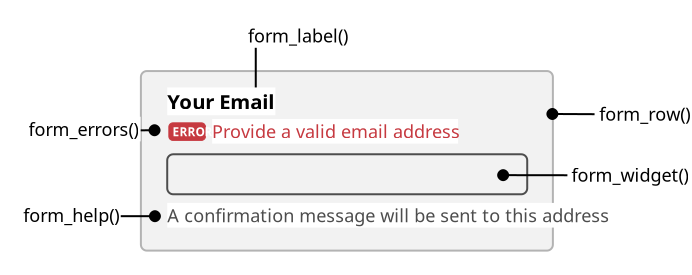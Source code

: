 <?xml version="1.0" encoding="UTF-8"?>
<dia:diagram xmlns:dia="http://www.lysator.liu.se/~alla/dia/">
  <dia:layer name="Background" visible="true" active="true">
    <dia:object type="Standard - Box" version="0" id="O0">
      <dia:attribute name="obj_pos">
        <dia:point val="24.136,15.457"/>
      </dia:attribute>
      <dia:attribute name="obj_bb">
        <dia:rectangle val="24.086,15.406;58.451,29.093"/>
      </dia:attribute>
      <dia:attribute name="elem_corner">
        <dia:point val="24.136,15.457"/>
      </dia:attribute>
      <dia:attribute name="elem_width">
        <dia:real val="34.265"/>
      </dia:attribute>
      <dia:attribute name="elem_height">
        <dia:real val="13.586"/>
      </dia:attribute>
      <dia:attribute name="border_width">
        <dia:real val="0.1"/>
      </dia:attribute>
      <dia:attribute name="border_color">
        <dia:color val="#ffffff"/>
      </dia:attribute>
      <dia:attribute name="show_background">
        <dia:boolean val="true"/>
      </dia:attribute>
    </dia:object>
    <dia:object type="Flowchart - Box" version="0" id="O1">
      <dia:attribute name="obj_pos">
        <dia:point val="31.081,18.909"/>
      </dia:attribute>
      <dia:attribute name="obj_bb">
        <dia:rectangle val="31.031,18.859;51.729,27.938"/>
      </dia:attribute>
      <dia:attribute name="elem_corner">
        <dia:point val="31.081,18.909"/>
      </dia:attribute>
      <dia:attribute name="elem_width">
        <dia:real val="20.599"/>
      </dia:attribute>
      <dia:attribute name="elem_height">
        <dia:real val="8.979"/>
      </dia:attribute>
      <dia:attribute name="border_width">
        <dia:real val="0.1"/>
      </dia:attribute>
      <dia:attribute name="border_color">
        <dia:color val="#b3b3b3"/>
      </dia:attribute>
      <dia:attribute name="inner_color">
        <dia:color val="#f2f2f2"/>
      </dia:attribute>
      <dia:attribute name="show_background">
        <dia:boolean val="false"/>
      </dia:attribute>
      <dia:attribute name="corner_radius">
        <dia:real val="0.3"/>
      </dia:attribute>
      <dia:attribute name="padding">
        <dia:real val="0"/>
      </dia:attribute>
      <dia:attribute name="text">
        <dia:composite type="text">
          <dia:attribute name="string">
            <dia:string>##</dia:string>
          </dia:attribute>
          <dia:attribute name="font">
            <dia:font family="PT Sans Narrow" style="8" name="Courier"/>
          </dia:attribute>
          <dia:attribute name="height">
            <dia:real val="1.27"/>
          </dia:attribute>
          <dia:attribute name="pos">
            <dia:point val="31.031,23.796"/>
          </dia:attribute>
          <dia:attribute name="color">
            <dia:color val="#4d4d4d"/>
          </dia:attribute>
          <dia:attribute name="alignment">
            <dia:enum val="0"/>
          </dia:attribute>
        </dia:composite>
      </dia:attribute>
    </dia:object>
    <dia:object type="Standard - Line" version="0" id="O2">
      <dia:attribute name="obj_pos">
        <dia:point val="36.824,17.695"/>
      </dia:attribute>
      <dia:attribute name="obj_bb">
        <dia:rectangle val="36.504,17.645;37.145,20.766"/>
      </dia:attribute>
      <dia:attribute name="conn_endpoints">
        <dia:point val="36.824,17.695"/>
        <dia:point val="36.824,20.695"/>
      </dia:attribute>
      <dia:attribute name="numcp">
        <dia:int val="1"/>
      </dia:attribute>
      <dia:attribute name="end_arrow">
        <dia:enum val="8"/>
      </dia:attribute>
      <dia:attribute name="end_arrow_length">
        <dia:real val="0.5"/>
      </dia:attribute>
      <dia:attribute name="end_arrow_width">
        <dia:real val="0.5"/>
      </dia:attribute>
    </dia:object>
    <dia:object type="Standard - Text" version="1" id="O3">
      <dia:attribute name="obj_pos">
        <dia:point val="32.397,20.817"/>
      </dia:attribute>
      <dia:attribute name="obj_bb">
        <dia:rectangle val="32.397,19.785;36.23,21.097"/>
      </dia:attribute>
      <dia:attribute name="text">
        <dia:composite type="text">
          <dia:attribute name="string">
            <dia:string>#Your Email#</dia:string>
          </dia:attribute>
          <dia:attribute name="font">
            <dia:font family="PT Sans Narrow" style="80" name="Courier"/>
          </dia:attribute>
          <dia:attribute name="height">
            <dia:real val="1.27"/>
          </dia:attribute>
          <dia:attribute name="pos">
            <dia:point val="32.397,20.817"/>
          </dia:attribute>
          <dia:attribute name="color">
            <dia:color val="#000000"/>
          </dia:attribute>
          <dia:attribute name="alignment">
            <dia:enum val="0"/>
          </dia:attribute>
        </dia:composite>
      </dia:attribute>
      <dia:attribute name="valign">
        <dia:enum val="3"/>
      </dia:attribute>
      <dia:attribute name="fill_color">
        <dia:color val="#ffffff"/>
      </dia:attribute>
      <dia:attribute name="show_background">
        <dia:boolean val="true"/>
      </dia:attribute>
    </dia:object>
    <dia:object type="Flowchart - Box" version="0" id="O4">
      <dia:attribute name="obj_pos">
        <dia:point val="32.397,23.071"/>
      </dia:attribute>
      <dia:attribute name="obj_bb">
        <dia:rectangle val="32.347,23.021;50.447,25.121"/>
      </dia:attribute>
      <dia:attribute name="elem_corner">
        <dia:point val="32.397,23.071"/>
      </dia:attribute>
      <dia:attribute name="elem_width">
        <dia:real val="18"/>
      </dia:attribute>
      <dia:attribute name="elem_height">
        <dia:real val="2"/>
      </dia:attribute>
      <dia:attribute name="border_width">
        <dia:real val="0.1"/>
      </dia:attribute>
      <dia:attribute name="border_color">
        <dia:color val="#4d4d4d"/>
      </dia:attribute>
      <dia:attribute name="inner_color">
        <dia:color val="#f2f2f2"/>
      </dia:attribute>
      <dia:attribute name="show_background">
        <dia:boolean val="true"/>
      </dia:attribute>
      <dia:attribute name="corner_radius">
        <dia:real val="0.3"/>
      </dia:attribute>
      <dia:attribute name="padding">
        <dia:real val="0"/>
      </dia:attribute>
      <dia:attribute name="text">
        <dia:composite type="text">
          <dia:attribute name="string">
            <dia:string>##</dia:string>
          </dia:attribute>
          <dia:attribute name="font">
            <dia:font family="PT Sans Narrow" style="8" name="Courier"/>
          </dia:attribute>
          <dia:attribute name="height">
            <dia:real val="1.27"/>
          </dia:attribute>
          <dia:attribute name="pos">
            <dia:point val="32.347,24.468"/>
          </dia:attribute>
          <dia:attribute name="color">
            <dia:color val="#4d4d4d"/>
          </dia:attribute>
          <dia:attribute name="alignment">
            <dia:enum val="0"/>
          </dia:attribute>
        </dia:composite>
      </dia:attribute>
    </dia:object>
    <dia:object type="Standard - Text" version="1" id="O5">
      <dia:attribute name="obj_pos">
        <dia:point val="32.397,26.471"/>
      </dia:attribute>
      <dia:attribute name="obj_bb">
        <dia:rectangle val="32.397,25.551;48.315,26.721"/>
      </dia:attribute>
      <dia:attribute name="text">
        <dia:composite type="text">
          <dia:attribute name="string">
            <dia:string>#A confirmation message will be sent to this address#</dia:string>
          </dia:attribute>
          <dia:attribute name="font">
            <dia:font family="PT Sans Narrow" style="0" name="Courier"/>
          </dia:attribute>
          <dia:attribute name="height">
            <dia:real val="1.129"/>
          </dia:attribute>
          <dia:attribute name="pos">
            <dia:point val="32.397,26.471"/>
          </dia:attribute>
          <dia:attribute name="color">
            <dia:color val="#4d4d4d"/>
          </dia:attribute>
          <dia:attribute name="alignment">
            <dia:enum val="0"/>
          </dia:attribute>
        </dia:composite>
      </dia:attribute>
      <dia:attribute name="valign">
        <dia:enum val="3"/>
      </dia:attribute>
      <dia:attribute name="fill_color">
        <dia:color val="#ffffff"/>
      </dia:attribute>
      <dia:attribute name="show_background">
        <dia:boolean val="true"/>
      </dia:attribute>
    </dia:object>
    <dia:object type="Standard - Text" version="1" id="O6">
      <dia:attribute name="obj_pos">
        <dia:point val="34.642,22.273"/>
      </dia:attribute>
      <dia:attribute name="obj_bb">
        <dia:rectangle val="34.642,21.353;43.685,22.523"/>
      </dia:attribute>
      <dia:attribute name="text">
        <dia:composite type="text">
          <dia:attribute name="string">
            <dia:string>#Provide a valid email address#</dia:string>
          </dia:attribute>
          <dia:attribute name="font">
            <dia:font family="PT Sans Narrow" style="0" name="Courier"/>
          </dia:attribute>
          <dia:attribute name="height">
            <dia:real val="1.129"/>
          </dia:attribute>
          <dia:attribute name="pos">
            <dia:point val="34.642,22.273"/>
          </dia:attribute>
          <dia:attribute name="color">
            <dia:color val="#c63940"/>
          </dia:attribute>
          <dia:attribute name="alignment">
            <dia:enum val="0"/>
          </dia:attribute>
        </dia:composite>
      </dia:attribute>
      <dia:attribute name="valign">
        <dia:enum val="3"/>
      </dia:attribute>
      <dia:attribute name="fill_color">
        <dia:color val="#ffffff"/>
      </dia:attribute>
      <dia:attribute name="show_background">
        <dia:boolean val="true"/>
      </dia:attribute>
    </dia:object>
    <dia:object type="Standard - Text" version="1" id="O7">
      <dia:attribute name="obj_pos">
        <dia:point val="36.44,17.482"/>
      </dia:attribute>
      <dia:attribute name="obj_bb">
        <dia:rectangle val="36.44,16.562;40.157,17.732"/>
      </dia:attribute>
      <dia:attribute name="text">
        <dia:composite type="text">
          <dia:attribute name="string">
            <dia:string>#form_label()#</dia:string>
          </dia:attribute>
          <dia:attribute name="font">
            <dia:font family="PT Sans Narrow" style="0" name="Courier"/>
          </dia:attribute>
          <dia:attribute name="height">
            <dia:real val="1.129"/>
          </dia:attribute>
          <dia:attribute name="pos">
            <dia:point val="36.44,17.482"/>
          </dia:attribute>
          <dia:attribute name="color">
            <dia:color val="#000000"/>
          </dia:attribute>
          <dia:attribute name="alignment">
            <dia:enum val="0"/>
          </dia:attribute>
        </dia:composite>
      </dia:attribute>
      <dia:attribute name="valign">
        <dia:enum val="3"/>
      </dia:attribute>
      <dia:attribute name="fill_color">
        <dia:color val="#ffffff"/>
      </dia:attribute>
      <dia:attribute name="show_background">
        <dia:boolean val="true"/>
      </dia:attribute>
    </dia:object>
    <dia:object type="Standard - Line" version="0" id="O8">
      <dia:attribute name="obj_pos">
        <dia:point val="29.719,21.883"/>
      </dia:attribute>
      <dia:attribute name="obj_bb">
        <dia:rectangle val="29.669,21.548;32.083,22.19"/>
      </dia:attribute>
      <dia:attribute name="conn_endpoints">
        <dia:point val="29.719,21.883"/>
        <dia:point val="32.013,21.867"/>
      </dia:attribute>
      <dia:attribute name="numcp">
        <dia:int val="1"/>
      </dia:attribute>
      <dia:attribute name="end_arrow">
        <dia:enum val="8"/>
      </dia:attribute>
      <dia:attribute name="end_arrow_length">
        <dia:real val="0.5"/>
      </dia:attribute>
      <dia:attribute name="end_arrow_width">
        <dia:real val="0.5"/>
      </dia:attribute>
    </dia:object>
    <dia:object type="Standard - Text" version="1" id="O9">
      <dia:attribute name="obj_pos">
        <dia:point val="25.461,22.161"/>
      </dia:attribute>
      <dia:attribute name="obj_bb">
        <dia:rectangle val="25.461,21.241;29.444,22.411"/>
      </dia:attribute>
      <dia:attribute name="text">
        <dia:composite type="text">
          <dia:attribute name="string">
            <dia:string>#form_errors()#</dia:string>
          </dia:attribute>
          <dia:attribute name="font">
            <dia:font family="PT Sans Narrow" style="0" name="Courier"/>
          </dia:attribute>
          <dia:attribute name="height">
            <dia:real val="1.129"/>
          </dia:attribute>
          <dia:attribute name="pos">
            <dia:point val="25.461,22.161"/>
          </dia:attribute>
          <dia:attribute name="color">
            <dia:color val="#000000"/>
          </dia:attribute>
          <dia:attribute name="alignment">
            <dia:enum val="0"/>
          </dia:attribute>
        </dia:composite>
      </dia:attribute>
      <dia:attribute name="valign">
        <dia:enum val="3"/>
      </dia:attribute>
      <dia:attribute name="fill_color">
        <dia:color val="#ffffff"/>
      </dia:attribute>
      <dia:attribute name="show_background">
        <dia:boolean val="true"/>
      </dia:attribute>
    </dia:object>
    <dia:object type="Standard - Line" version="0" id="O10">
      <dia:attribute name="obj_pos">
        <dia:point val="53.764,21.066"/>
      </dia:attribute>
      <dia:attribute name="obj_bb">
        <dia:rectangle val="51.334,20.735;53.815,21.376"/>
      </dia:attribute>
      <dia:attribute name="conn_endpoints">
        <dia:point val="53.764,21.066"/>
        <dia:point val="51.405,21.055"/>
      </dia:attribute>
      <dia:attribute name="numcp">
        <dia:int val="1"/>
      </dia:attribute>
      <dia:attribute name="end_arrow">
        <dia:enum val="8"/>
      </dia:attribute>
      <dia:attribute name="end_arrow_length">
        <dia:real val="0.5"/>
      </dia:attribute>
      <dia:attribute name="end_arrow_width">
        <dia:real val="0.5"/>
      </dia:attribute>
    </dia:object>
    <dia:object type="Standard - Text" version="1" id="O11">
      <dia:attribute name="obj_pos">
        <dia:point val="53.999,21.391"/>
      </dia:attribute>
      <dia:attribute name="obj_bb">
        <dia:rectangle val="53.999,20.471;57.334,21.641"/>
      </dia:attribute>
      <dia:attribute name="text">
        <dia:composite type="text">
          <dia:attribute name="string">
            <dia:string>#form_row()#</dia:string>
          </dia:attribute>
          <dia:attribute name="font">
            <dia:font family="PT Sans Narrow" style="0" name="Courier"/>
          </dia:attribute>
          <dia:attribute name="height">
            <dia:real val="1.129"/>
          </dia:attribute>
          <dia:attribute name="pos">
            <dia:point val="53.999,21.391"/>
          </dia:attribute>
          <dia:attribute name="color">
            <dia:color val="#000000"/>
          </dia:attribute>
          <dia:attribute name="alignment">
            <dia:enum val="0"/>
          </dia:attribute>
        </dia:composite>
      </dia:attribute>
      <dia:attribute name="valign">
        <dia:enum val="3"/>
      </dia:attribute>
      <dia:attribute name="fill_color">
        <dia:color val="#ffffff"/>
      </dia:attribute>
      <dia:attribute name="show_background">
        <dia:boolean val="true"/>
      </dia:attribute>
    </dia:object>
    <dia:object type="Standard - Line" version="0" id="O12">
      <dia:attribute name="obj_pos">
        <dia:point val="52.406,24.119"/>
      </dia:attribute>
      <dia:attribute name="obj_bb">
        <dia:rectangle val="48.873,23.794;52.456,24.436"/>
      </dia:attribute>
      <dia:attribute name="conn_endpoints">
        <dia:point val="52.406,24.119"/>
        <dia:point val="48.943,24.114"/>
      </dia:attribute>
      <dia:attribute name="numcp">
        <dia:int val="1"/>
      </dia:attribute>
      <dia:attribute name="end_arrow">
        <dia:enum val="8"/>
      </dia:attribute>
      <dia:attribute name="end_arrow_length">
        <dia:real val="0.5"/>
      </dia:attribute>
      <dia:attribute name="end_arrow_width">
        <dia:real val="0.5"/>
      </dia:attribute>
    </dia:object>
    <dia:object type="Standard - Text" version="1" id="O13">
      <dia:attribute name="obj_pos">
        <dia:point val="52.605,24.45"/>
      </dia:attribute>
      <dia:attribute name="obj_bb">
        <dia:rectangle val="52.605,23.53;56.906,24.7"/>
      </dia:attribute>
      <dia:attribute name="text">
        <dia:composite type="text">
          <dia:attribute name="string">
            <dia:string>#form_widget()#</dia:string>
          </dia:attribute>
          <dia:attribute name="font">
            <dia:font family="PT Sans Narrow" style="0" name="Courier"/>
          </dia:attribute>
          <dia:attribute name="height">
            <dia:real val="1.129"/>
          </dia:attribute>
          <dia:attribute name="pos">
            <dia:point val="52.605,24.45"/>
          </dia:attribute>
          <dia:attribute name="color">
            <dia:color val="#000000"/>
          </dia:attribute>
          <dia:attribute name="alignment">
            <dia:enum val="0"/>
          </dia:attribute>
        </dia:composite>
      </dia:attribute>
      <dia:attribute name="valign">
        <dia:enum val="3"/>
      </dia:attribute>
      <dia:attribute name="fill_color">
        <dia:color val="#ffffff"/>
      </dia:attribute>
      <dia:attribute name="show_background">
        <dia:boolean val="true"/>
      </dia:attribute>
    </dia:object>
    <dia:object type="Standard - Line" version="0" id="O14">
      <dia:attribute name="obj_pos">
        <dia:point val="29.032,26.166"/>
      </dia:attribute>
      <dia:attribute name="obj_bb">
        <dia:rectangle val="28.982,25.845;32.103,26.486"/>
      </dia:attribute>
      <dia:attribute name="conn_endpoints">
        <dia:point val="29.032,26.166"/>
        <dia:point val="32.032,26.166"/>
      </dia:attribute>
      <dia:attribute name="numcp">
        <dia:int val="1"/>
      </dia:attribute>
      <dia:attribute name="end_arrow">
        <dia:enum val="8"/>
      </dia:attribute>
      <dia:attribute name="end_arrow_length">
        <dia:real val="0.5"/>
      </dia:attribute>
      <dia:attribute name="end_arrow_width">
        <dia:real val="0.5"/>
      </dia:attribute>
    </dia:object>
    <dia:object type="Standard - Text" version="1" id="O15">
      <dia:attribute name="obj_pos">
        <dia:point val="25.203,26.458"/>
      </dia:attribute>
      <dia:attribute name="obj_bb">
        <dia:rectangle val="25.203,25.538;28.748,26.708"/>
      </dia:attribute>
      <dia:attribute name="text">
        <dia:composite type="text">
          <dia:attribute name="string">
            <dia:string>#form_help()#</dia:string>
          </dia:attribute>
          <dia:attribute name="font">
            <dia:font family="PT Sans Narrow" style="0" name="Courier"/>
          </dia:attribute>
          <dia:attribute name="height">
            <dia:real val="1.129"/>
          </dia:attribute>
          <dia:attribute name="pos">
            <dia:point val="25.203,26.458"/>
          </dia:attribute>
          <dia:attribute name="color">
            <dia:color val="#000000"/>
          </dia:attribute>
          <dia:attribute name="alignment">
            <dia:enum val="0"/>
          </dia:attribute>
        </dia:composite>
      </dia:attribute>
      <dia:attribute name="valign">
        <dia:enum val="3"/>
      </dia:attribute>
      <dia:attribute name="fill_color">
        <dia:color val="#ffffff"/>
      </dia:attribute>
      <dia:attribute name="show_background">
        <dia:boolean val="true"/>
      </dia:attribute>
    </dia:object>
    <dia:object type="Standard - Box" version="0" id="O16">
      <dia:attribute name="obj_pos">
        <dia:point val="32.479,21.5"/>
      </dia:attribute>
      <dia:attribute name="obj_bb">
        <dia:rectangle val="32.479,21.5;34.309,22.377"/>
      </dia:attribute>
      <dia:attribute name="elem_corner">
        <dia:point val="32.479,21.5"/>
      </dia:attribute>
      <dia:attribute name="elem_width">
        <dia:real val="1.83"/>
      </dia:attribute>
      <dia:attribute name="elem_height">
        <dia:real val="0.877"/>
      </dia:attribute>
      <dia:attribute name="border_width">
        <dia:real val="1.175e-38"/>
      </dia:attribute>
      <dia:attribute name="border_color">
        <dia:color val="#c63940"/>
      </dia:attribute>
      <dia:attribute name="inner_color">
        <dia:color val="#c63940"/>
      </dia:attribute>
      <dia:attribute name="show_background">
        <dia:boolean val="true"/>
      </dia:attribute>
      <dia:attribute name="corner_radius">
        <dia:real val="0.2"/>
      </dia:attribute>
    </dia:object>
    <dia:object type="Standard - Text" version="1" id="O17">
      <dia:attribute name="obj_pos">
        <dia:point val="32.667,22.167"/>
      </dia:attribute>
      <dia:attribute name="obj_bb">
        <dia:rectangle val="32.667,21.565;34.127,22.33"/>
      </dia:attribute>
      <dia:attribute name="text">
        <dia:composite type="text">
          <dia:attribute name="string">
            <dia:string>#ERROR#</dia:string>
          </dia:attribute>
          <dia:attribute name="font">
            <dia:font family="PT Sans Narrow" style="80" name="Courier"/>
          </dia:attribute>
          <dia:attribute name="height">
            <dia:real val="0.741"/>
          </dia:attribute>
          <dia:attribute name="pos">
            <dia:point val="32.667,22.167"/>
          </dia:attribute>
          <dia:attribute name="color">
            <dia:color val="#ffffff"/>
          </dia:attribute>
          <dia:attribute name="alignment">
            <dia:enum val="0"/>
          </dia:attribute>
        </dia:composite>
      </dia:attribute>
      <dia:attribute name="valign">
        <dia:enum val="3"/>
      </dia:attribute>
    </dia:object>
  </dia:layer>
</dia:diagram>
